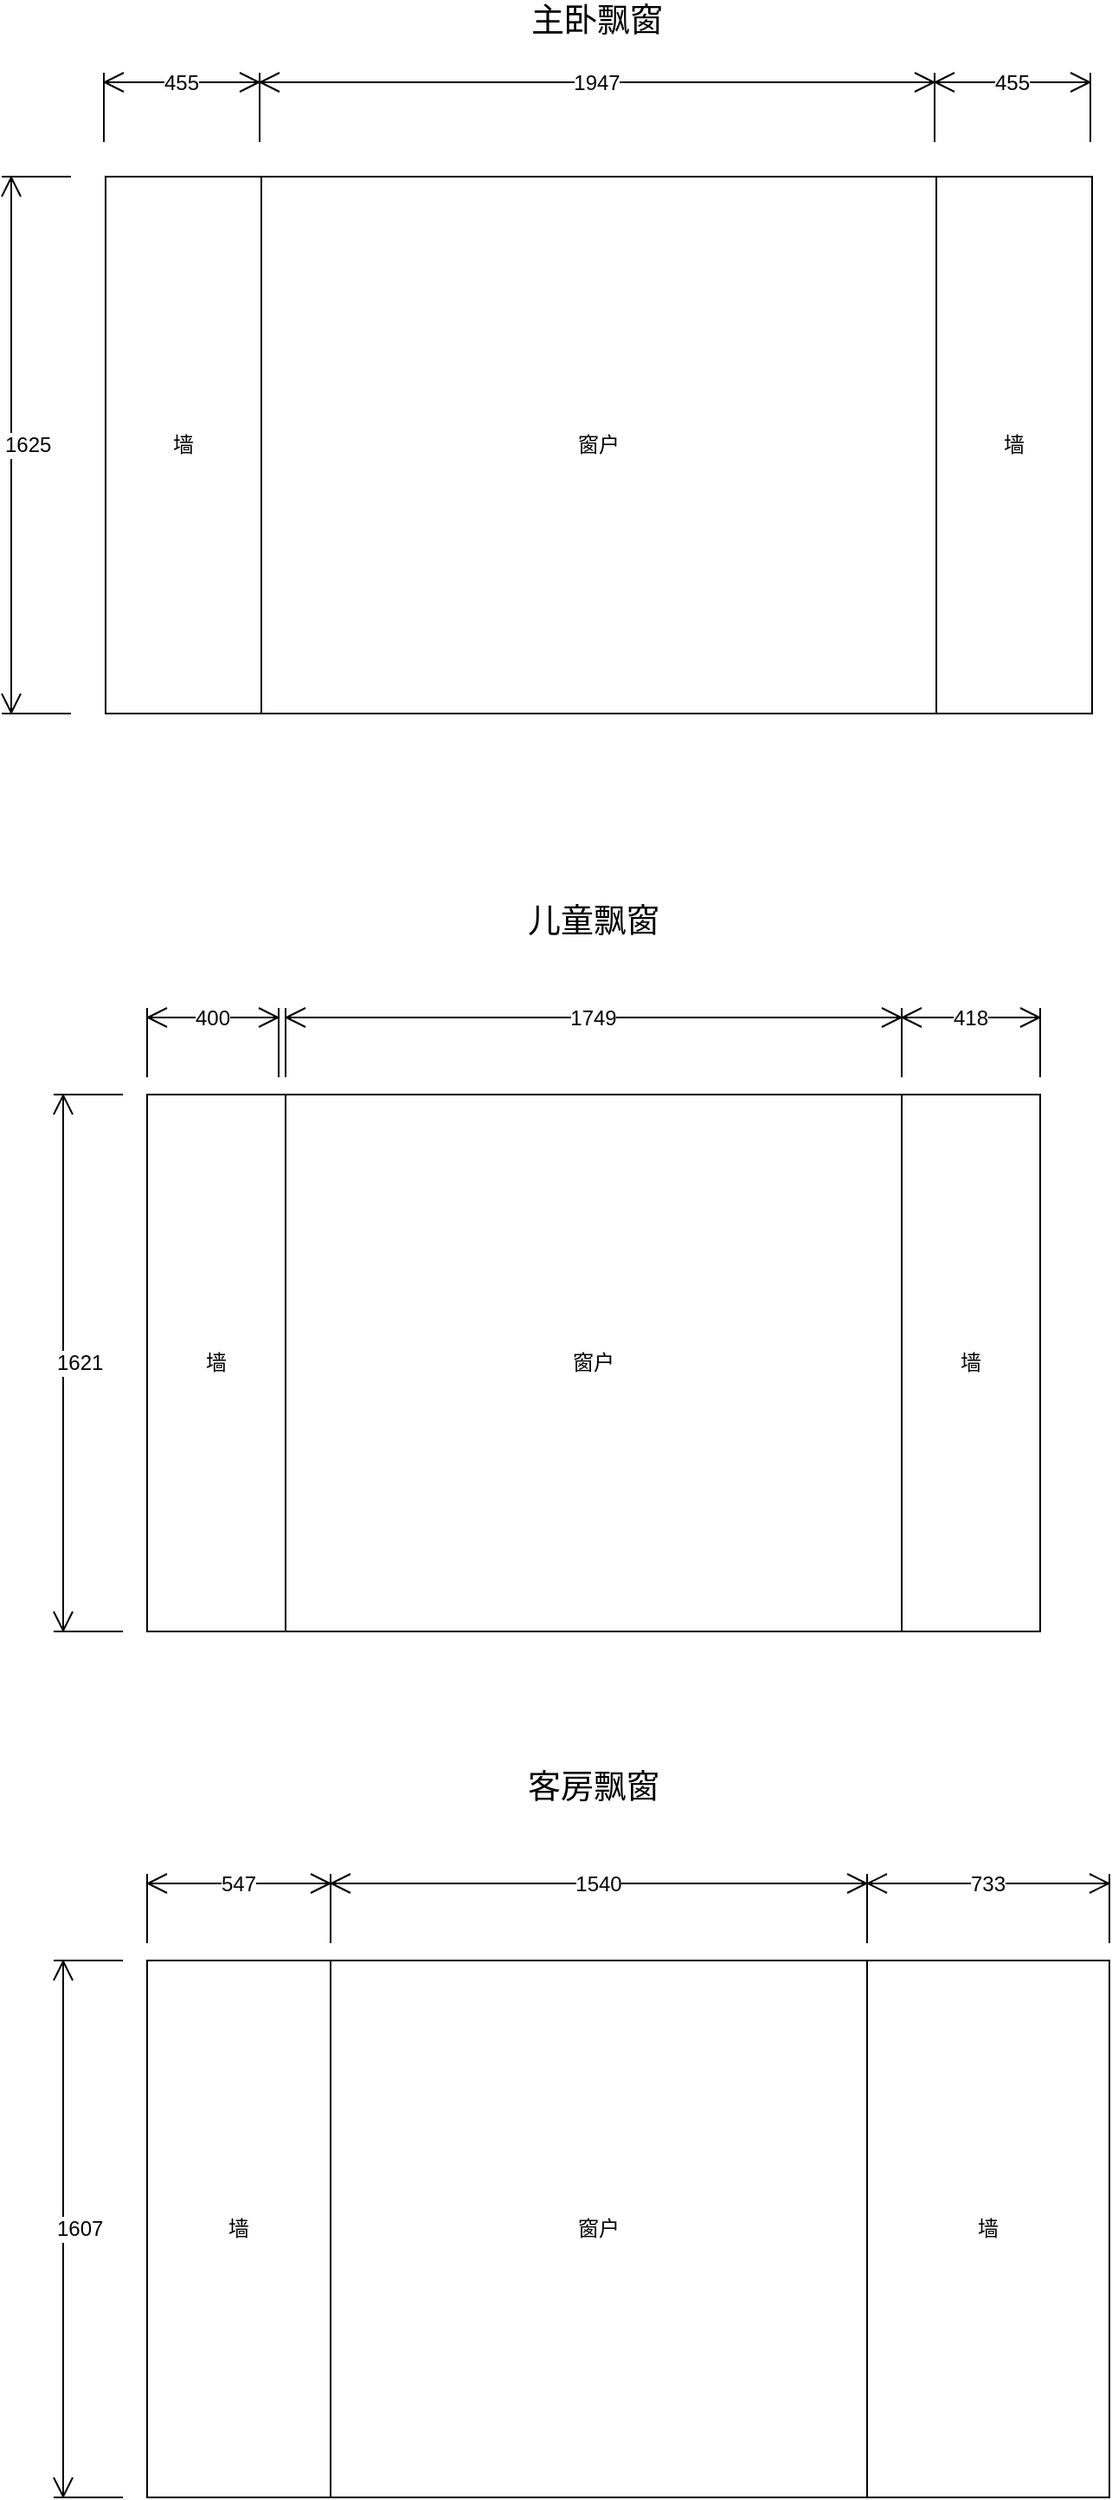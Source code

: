 <mxfile version="13.5.4" type="github">
  <diagram id="0yRMfeX40Hqbj-yg61-Y" name="Page-1">
    <mxGraphModel dx="1186" dy="724" grid="1" gridSize="10" guides="1" tooltips="1" connect="1" arrows="1" fold="1" page="1" pageScale="1" pageWidth="827" pageHeight="1169" math="0" shadow="0">
      <root>
        <mxCell id="0" />
        <mxCell id="1" parent="0" />
        <mxCell id="rTJIKPppSr7lGijxNa6m-4" value="窗户" style="rounded=0;whiteSpace=wrap;html=1;" parent="1" vertex="1">
          <mxGeometry x="220" y="120" width="390" height="310" as="geometry" />
        </mxCell>
        <mxCell id="rTJIKPppSr7lGijxNa6m-5" value="墙" style="rounded=0;whiteSpace=wrap;html=1;" parent="1" vertex="1">
          <mxGeometry x="130" y="120" width="90" height="310" as="geometry" />
        </mxCell>
        <mxCell id="rTJIKPppSr7lGijxNa6m-6" value="墙" style="rounded=0;whiteSpace=wrap;html=1;" parent="1" vertex="1">
          <mxGeometry x="610" y="120" width="90" height="310" as="geometry" />
        </mxCell>
        <mxCell id="rTJIKPppSr7lGijxNa6m-9" value="1947" style="shape=dimension;direction=west;whiteSpace=wrap;html=1;align=center;points=[];verticalAlign=top;spacingTop=-8;labelBackgroundColor=#ffffff" parent="1" vertex="1">
          <mxGeometry x="219" y="60" width="390" height="40" as="geometry" />
        </mxCell>
        <mxCell id="rTJIKPppSr7lGijxNa6m-10" value="455" style="shape=dimension;direction=west;whiteSpace=wrap;html=1;align=center;points=[];verticalAlign=top;spacingTop=-8;labelBackgroundColor=#ffffff" parent="1" vertex="1">
          <mxGeometry x="129" y="60" width="90" height="40" as="geometry" />
        </mxCell>
        <mxCell id="rTJIKPppSr7lGijxNa6m-11" value="455" style="shape=dimension;direction=west;whiteSpace=wrap;html=1;align=center;points=[];verticalAlign=top;spacingTop=-8;labelBackgroundColor=#ffffff" parent="1" vertex="1">
          <mxGeometry x="609" y="60" width="90" height="40" as="geometry" />
        </mxCell>
        <mxCell id="rTJIKPppSr7lGijxNa6m-12" value="1625" style="shape=dimension;direction=south;whiteSpace=wrap;html=1;align=left;points=[];verticalAlign=middle;labelBackgroundColor=#ffffff" parent="1" vertex="1">
          <mxGeometry x="70" y="120" width="40" height="310" as="geometry" />
        </mxCell>
        <mxCell id="rTJIKPppSr7lGijxNa6m-13" value="&lt;font style=&quot;font-size: 19px&quot;&gt;主卧飘窗&lt;/font&gt;" style="text;html=1;strokeColor=none;fillColor=none;align=center;verticalAlign=middle;whiteSpace=wrap;rounded=0;" parent="1" vertex="1">
          <mxGeometry x="354" y="20" width="120" height="20" as="geometry" />
        </mxCell>
        <mxCell id="RFh4BoMU0rw1ZJmK0h0Q-1" value="窗户" style="rounded=0;whiteSpace=wrap;html=1;" vertex="1" parent="1">
          <mxGeometry x="234" y="650" width="356" height="310" as="geometry" />
        </mxCell>
        <mxCell id="RFh4BoMU0rw1ZJmK0h0Q-2" value="墙" style="rounded=0;whiteSpace=wrap;html=1;" vertex="1" parent="1">
          <mxGeometry x="154" y="650" width="80" height="310" as="geometry" />
        </mxCell>
        <mxCell id="RFh4BoMU0rw1ZJmK0h0Q-3" value="墙" style="rounded=0;whiteSpace=wrap;html=1;" vertex="1" parent="1">
          <mxGeometry x="590" y="650" width="80" height="310" as="geometry" />
        </mxCell>
        <mxCell id="RFh4BoMU0rw1ZJmK0h0Q-4" value="1749" style="shape=dimension;direction=west;whiteSpace=wrap;html=1;align=center;points=[];verticalAlign=top;spacingTop=-8;labelBackgroundColor=#ffffff" vertex="1" parent="1">
          <mxGeometry x="234" y="600" width="356" height="40" as="geometry" />
        </mxCell>
        <mxCell id="RFh4BoMU0rw1ZJmK0h0Q-5" value="400" style="shape=dimension;direction=west;whiteSpace=wrap;html=1;align=center;points=[];verticalAlign=top;spacingTop=-8;labelBackgroundColor=#ffffff" vertex="1" parent="1">
          <mxGeometry x="154" y="600" width="76" height="40" as="geometry" />
        </mxCell>
        <mxCell id="RFh4BoMU0rw1ZJmK0h0Q-6" value="418" style="shape=dimension;direction=west;whiteSpace=wrap;html=1;align=center;points=[];verticalAlign=top;spacingTop=-8;labelBackgroundColor=#ffffff" vertex="1" parent="1">
          <mxGeometry x="590" y="600" width="80" height="40" as="geometry" />
        </mxCell>
        <mxCell id="RFh4BoMU0rw1ZJmK0h0Q-7" value="1621" style="shape=dimension;direction=south;whiteSpace=wrap;html=1;align=left;points=[];verticalAlign=middle;labelBackgroundColor=#ffffff" vertex="1" parent="1">
          <mxGeometry x="100" y="650" width="40" height="310" as="geometry" />
        </mxCell>
        <mxCell id="RFh4BoMU0rw1ZJmK0h0Q-8" value="&lt;font style=&quot;font-size: 19px&quot;&gt;儿童飘窗&lt;/font&gt;" style="text;html=1;strokeColor=none;fillColor=none;align=center;verticalAlign=middle;whiteSpace=wrap;rounded=0;" vertex="1" parent="1">
          <mxGeometry x="352" y="540" width="120" height="20" as="geometry" />
        </mxCell>
        <mxCell id="RFh4BoMU0rw1ZJmK0h0Q-9" value="窗户" style="rounded=0;whiteSpace=wrap;html=1;" vertex="1" parent="1">
          <mxGeometry x="260" y="1150" width="310" height="310" as="geometry" />
        </mxCell>
        <mxCell id="RFh4BoMU0rw1ZJmK0h0Q-10" value="墙" style="rounded=0;whiteSpace=wrap;html=1;" vertex="1" parent="1">
          <mxGeometry x="154" y="1150" width="106" height="310" as="geometry" />
        </mxCell>
        <mxCell id="RFh4BoMU0rw1ZJmK0h0Q-11" value="墙" style="rounded=0;whiteSpace=wrap;html=1;" vertex="1" parent="1">
          <mxGeometry x="570" y="1150" width="140" height="310" as="geometry" />
        </mxCell>
        <mxCell id="RFh4BoMU0rw1ZJmK0h0Q-12" value="1540" style="shape=dimension;direction=west;whiteSpace=wrap;html=1;align=center;points=[];verticalAlign=top;spacingTop=-8;labelBackgroundColor=#ffffff" vertex="1" parent="1">
          <mxGeometry x="260" y="1100" width="310" height="40" as="geometry" />
        </mxCell>
        <mxCell id="RFh4BoMU0rw1ZJmK0h0Q-13" value="547" style="shape=dimension;direction=west;whiteSpace=wrap;html=1;align=center;points=[];verticalAlign=top;spacingTop=-8;labelBackgroundColor=#ffffff" vertex="1" parent="1">
          <mxGeometry x="154" y="1100" width="106" height="40" as="geometry" />
        </mxCell>
        <mxCell id="RFh4BoMU0rw1ZJmK0h0Q-14" value="733" style="shape=dimension;direction=west;whiteSpace=wrap;html=1;align=center;points=[];verticalAlign=top;spacingTop=-8;labelBackgroundColor=#ffffff" vertex="1" parent="1">
          <mxGeometry x="570" y="1100" width="140" height="40" as="geometry" />
        </mxCell>
        <mxCell id="RFh4BoMU0rw1ZJmK0h0Q-15" value="1607" style="shape=dimension;direction=south;whiteSpace=wrap;html=1;align=left;points=[];verticalAlign=middle;labelBackgroundColor=#ffffff" vertex="1" parent="1">
          <mxGeometry x="100" y="1150" width="40" height="310" as="geometry" />
        </mxCell>
        <mxCell id="RFh4BoMU0rw1ZJmK0h0Q-16" value="&lt;font style=&quot;font-size: 19px&quot;&gt;客房飘窗&lt;/font&gt;" style="text;html=1;strokeColor=none;fillColor=none;align=center;verticalAlign=middle;whiteSpace=wrap;rounded=0;" vertex="1" parent="1">
          <mxGeometry x="352" y="1040" width="120" height="20" as="geometry" />
        </mxCell>
      </root>
    </mxGraphModel>
  </diagram>
</mxfile>
